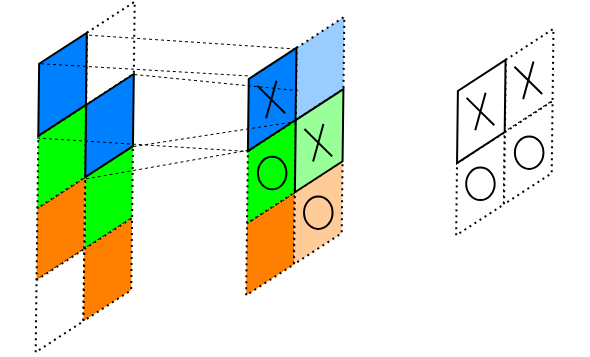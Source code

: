 <mxfile version="15.5.5" type="github">
  <diagram id="SEAIYqwF87A7cVQ8-DyG" name="Page-1">
    <mxGraphModel dx="530" dy="317" grid="1" gridSize="10" guides="1" tooltips="1" connect="1" arrows="1" fold="1" page="1" pageScale="1" pageWidth="827" pageHeight="1169" math="0" shadow="0">
      <root>
        <mxCell id="0" />
        <mxCell id="1" parent="0" />
        <mxCell id="-y09qwYfMfObH2Hs8NJf-39" value="" style="shape=parallelogram;perimeter=parallelogramPerimeter;whiteSpace=wrap;html=1;fixedSize=1;rotation=327;fillColor=#00FF00;dashed=1;dashPattern=1 2;" vertex="1" parent="1">
          <mxGeometry x="54.129" y="136.776" width="48.42" height="30" as="geometry" />
        </mxCell>
        <mxCell id="-y09qwYfMfObH2Hs8NJf-27" value="" style="shape=parallelogram;perimeter=parallelogramPerimeter;whiteSpace=wrap;html=1;fixedSize=1;rotation=327;dashed=1;dashPattern=1 2;" vertex="1" parent="1">
          <mxGeometry x="55" y="64.61" width="48.42" height="30" as="geometry" />
        </mxCell>
        <mxCell id="-y09qwYfMfObH2Hs8NJf-38" value="" style="shape=parallelogram;perimeter=parallelogramPerimeter;whiteSpace=wrap;html=1;fixedSize=1;rotation=327;fillColor=#FF8000;dashed=1;dashPattern=1 2;" vertex="1" parent="1">
          <mxGeometry x="30.189" y="152.346" width="48.42" height="30" as="geometry" />
        </mxCell>
        <mxCell id="-y09qwYfMfObH2Hs8NJf-42" value="" style="shape=parallelogram;perimeter=parallelogramPerimeter;whiteSpace=wrap;html=1;fixedSize=1;rotation=327;dashed=1;dashPattern=1 2;" vertex="1" parent="1">
          <mxGeometry x="29.754" y="188.346" width="48.42" height="30" as="geometry" />
        </mxCell>
        <mxCell id="-y09qwYfMfObH2Hs8NJf-43" value="" style="shape=parallelogram;perimeter=parallelogramPerimeter;whiteSpace=wrap;html=1;fixedSize=1;rotation=327;fillColor=#FF8000;dashed=1;dashPattern=1 2;" vertex="1" parent="1">
          <mxGeometry x="53.694" y="172.776" width="48.42" height="30" as="geometry" />
        </mxCell>
        <mxCell id="-y09qwYfMfObH2Hs8NJf-29" value="" style="shape=parallelogram;perimeter=parallelogramPerimeter;whiteSpace=wrap;html=1;fixedSize=1;rotation=327;fillColor=#00FF00;dashed=1;dashPattern=1 2;" vertex="1" parent="1">
          <mxGeometry x="30.624" y="116.346" width="48.42" height="30" as="geometry" />
        </mxCell>
        <mxCell id="-y09qwYfMfObH2Hs8NJf-47" value="" style="shape=parallelogram;perimeter=parallelogramPerimeter;whiteSpace=wrap;html=1;fixedSize=1;rotation=327;fillColor=#99CCFF;dashed=1;dashPattern=1 2;" vertex="1" parent="1">
          <mxGeometry x="159.81" y="72.18" width="48.42" height="30" as="geometry" />
        </mxCell>
        <mxCell id="-y09qwYfMfObH2Hs8NJf-48" value="" style="shape=parallelogram;perimeter=parallelogramPerimeter;whiteSpace=wrap;html=1;fixedSize=1;rotation=327;fillColor=#FF8000;dashed=1;dashPattern=1 2;" vertex="1" parent="1">
          <mxGeometry x="134.999" y="159.916" width="48.42" height="30" as="geometry" />
        </mxCell>
        <mxCell id="-y09qwYfMfObH2Hs8NJf-49" value="" style="shape=parallelogram;perimeter=parallelogramPerimeter;whiteSpace=wrap;html=1;fixedSize=1;rotation=327;fillColor=#FFCC99;dashed=1;dashPattern=1 2;" vertex="1" parent="1">
          <mxGeometry x="158.939" y="144.346" width="48.42" height="30" as="geometry" />
        </mxCell>
        <mxCell id="-y09qwYfMfObH2Hs8NJf-50" value="" style="shape=parallelogram;perimeter=parallelogramPerimeter;whiteSpace=wrap;html=1;fixedSize=1;rotation=327;fillColor=#00FF00;dashed=1;dashPattern=1 2;" vertex="1" parent="1">
          <mxGeometry x="135.434" y="123.916" width="48.42" height="30" as="geometry" />
        </mxCell>
        <mxCell id="-y09qwYfMfObH2Hs8NJf-54" value="" style="shape=parallelogram;perimeter=parallelogramPerimeter;whiteSpace=wrap;html=1;fixedSize=1;rotation=327;dashed=1;dashPattern=1 2;" vertex="1" parent="1">
          <mxGeometry x="264.38" y="78.18" width="48.42" height="30" as="geometry" />
        </mxCell>
        <mxCell id="-y09qwYfMfObH2Hs8NJf-55" value="" style="shape=parallelogram;perimeter=parallelogramPerimeter;whiteSpace=wrap;html=1;fixedSize=1;rotation=327;fillColor=#FFFFFF;dashed=1;dashPattern=1 2;" vertex="1" parent="1">
          <mxGeometry x="240.004" y="129.916" width="48.42" height="30" as="geometry" />
        </mxCell>
        <mxCell id="-y09qwYfMfObH2Hs8NJf-56" value="" style="shape=parallelogram;perimeter=parallelogramPerimeter;whiteSpace=wrap;html=1;fixedSize=1;rotation=327;dashed=1;dashPattern=1 2;" vertex="1" parent="1">
          <mxGeometry x="263.944" y="114.346" width="48.42" height="30" as="geometry" />
        </mxCell>
        <mxCell id="-y09qwYfMfObH2Hs8NJf-64" value="" style="ellipse;fillColor=none;strokeColor=#000000;shadow=0;labelBackgroundColor=none;fillStyle=hachure;" vertex="1" parent="1">
          <mxGeometry x="152.94" y="131.41" width="14.27" height="16.26" as="geometry" />
        </mxCell>
        <mxCell id="-y09qwYfMfObH2Hs8NJf-66" value="" style="ellipse;fillColor=none;strokeColor=#000000;shadow=0;labelBackgroundColor=none;fillStyle=hachure;" vertex="1" parent="1">
          <mxGeometry x="176.01" y="151.22" width="14.27" height="16.26" as="geometry" />
        </mxCell>
        <mxCell id="-y09qwYfMfObH2Hs8NJf-67" value="" style="ellipse;fillColor=none;strokeColor=#000000;shadow=0;labelBackgroundColor=none;fillStyle=hachure;" vertex="1" parent="1">
          <mxGeometry x="257.08" y="136.79" width="14.27" height="16.26" as="geometry" />
        </mxCell>
        <mxCell id="-y09qwYfMfObH2Hs8NJf-68" value="" style="ellipse;fillColor=none;strokeColor=#000000;shadow=0;labelBackgroundColor=none;fillStyle=hachure;" vertex="1" parent="1">
          <mxGeometry x="281.45" y="121.22" width="14.27" height="16.26" as="geometry" />
        </mxCell>
        <mxCell id="-y09qwYfMfObH2Hs8NJf-70" value="" style="shape=umlDestroy;shadow=0;labelBackgroundColor=none;fillStyle=hachure;strokeWidth=1;fillColor=#007FFF;gradientColor=none;gradientDirection=radial;rotation=-15;" vertex="1" parent="1">
          <mxGeometry x="283.23" y="84.78" width="9.85" height="16.79" as="geometry" />
        </mxCell>
        <mxCell id="4mUIY2rEQ8cqmVcWi5z4-1" value="" style="shape=parallelogram;perimeter=parallelogramPerimeter;whiteSpace=wrap;html=1;fixedSize=1;rotation=327;fillColor=#007FFF;" parent="1" vertex="1">
          <mxGeometry x="31.06" y="80.18" width="48.42" height="30" as="geometry" />
        </mxCell>
        <mxCell id="-y09qwYfMfObH2Hs8NJf-30" value="" style="shape=parallelogram;perimeter=parallelogramPerimeter;whiteSpace=wrap;html=1;fixedSize=1;rotation=327;fillColor=#007FFF;" vertex="1" parent="1">
          <mxGeometry x="54.564" y="100.776" width="48.42" height="30" as="geometry" />
        </mxCell>
        <mxCell id="-y09qwYfMfObH2Hs8NJf-53" value="" style="shape=parallelogram;perimeter=parallelogramPerimeter;whiteSpace=wrap;html=1;fixedSize=1;rotation=327;fillColor=#FFFFFF;" vertex="1" parent="1">
          <mxGeometry x="240.44" y="93.75" width="48.42" height="30" as="geometry" />
        </mxCell>
        <mxCell id="-y09qwYfMfObH2Hs8NJf-69" value="" style="shape=umlDestroy;shadow=0;labelBackgroundColor=none;fillStyle=hachure;strokeWidth=1;fillColor=#007FFF;gradientColor=none;gradientDirection=radial;rotation=-15;" vertex="1" parent="1">
          <mxGeometry x="259.29" y="100.36" width="9.85" height="16.79" as="geometry" />
        </mxCell>
        <mxCell id="-y09qwYfMfObH2Hs8NJf-46" value="" style="shape=parallelogram;perimeter=parallelogramPerimeter;whiteSpace=wrap;html=1;fixedSize=1;rotation=327;fillColor=#007FFF;gradientDirection=radial;shadow=0;" vertex="1" parent="1">
          <mxGeometry x="135.87" y="87.75" width="48.42" height="30" as="geometry" />
        </mxCell>
        <mxCell id="-y09qwYfMfObH2Hs8NJf-51" value="" style="shape=parallelogram;perimeter=parallelogramPerimeter;whiteSpace=wrap;html=1;fixedSize=1;rotation=327;fillColor=#99FF99;" vertex="1" parent="1">
          <mxGeometry x="159.374" y="108.346" width="48.42" height="30" as="geometry" />
        </mxCell>
        <mxCell id="-y09qwYfMfObH2Hs8NJf-59" value="" style="shape=umlDestroy;shadow=0;labelBackgroundColor=none;fillStyle=hachure;strokeWidth=1;fillColor=#007FFF;gradientColor=none;gradientDirection=radial;rotation=-15;" vertex="1" parent="1">
          <mxGeometry x="154.72" y="94.36" width="9.85" height="16.79" as="geometry" />
        </mxCell>
        <mxCell id="-y09qwYfMfObH2Hs8NJf-65" value="" style="shape=umlDestroy;shadow=0;labelBackgroundColor=none;fillStyle=hachure;strokeWidth=1;fillColor=#007FFF;gradientColor=none;gradientDirection=radial;rotation=-15;" vertex="1" parent="1">
          <mxGeometry x="178.22" y="115.95" width="9.85" height="16.79" as="geometry" />
        </mxCell>
        <mxCell id="-y09qwYfMfObH2Hs8NJf-85" value="" style="endArrow=none;dashed=1;html=1;rounded=0;strokeWidth=0.5;exitX=0.416;exitY=0.044;exitDx=0;exitDy=0;exitPerimeter=0;entryX=0.409;entryY=0.012;entryDx=0;entryDy=0;entryPerimeter=0;" edge="1" parent="1" source="-y09qwYfMfObH2Hs8NJf-27" target="-y09qwYfMfObH2Hs8NJf-47">
          <mxGeometry width="50" height="50" relative="1" as="geometry">
            <mxPoint x="170" y="160" as="sourcePoint" />
            <mxPoint x="220" y="110" as="targetPoint" />
          </mxGeometry>
        </mxCell>
        <mxCell id="-y09qwYfMfObH2Hs8NJf-86" value="" style="endArrow=none;dashed=1;html=1;rounded=0;strokeWidth=0.5;exitX=0.428;exitY=0.006;exitDx=0;exitDy=0;exitPerimeter=0;entryX=0.444;entryY=-0.035;entryDx=0;entryDy=0;entryPerimeter=0;" edge="1" parent="1" source="4mUIY2rEQ8cqmVcWi5z4-1" target="-y09qwYfMfObH2Hs8NJf-46">
          <mxGeometry width="50" height="50" relative="1" as="geometry">
            <mxPoint x="78.348" y="80.352" as="sourcePoint" />
            <mxPoint x="227.351" y="88.102" as="targetPoint" />
          </mxGeometry>
        </mxCell>
        <mxCell id="-y09qwYfMfObH2Hs8NJf-87" value="" style="endArrow=none;dashed=1;html=1;rounded=0;strokeWidth=0.5;exitX=0.39;exitY=0.004;exitDx=0;exitDy=0;exitPerimeter=0;entryX=0;entryY=1;entryDx=0;entryDy=0;" edge="1" parent="1" source="-y09qwYfMfObH2Hs8NJf-29" target="-y09qwYfMfObH2Hs8NJf-46">
          <mxGeometry width="50" height="50" relative="1" as="geometry">
            <mxPoint x="88.348" y="90.352" as="sourcePoint" />
            <mxPoint x="237.351" y="98.102" as="targetPoint" />
          </mxGeometry>
        </mxCell>
        <mxCell id="-y09qwYfMfObH2Hs8NJf-88" value="" style="endArrow=none;dashed=1;html=1;rounded=0;strokeWidth=0.5;exitX=1;exitY=0;exitDx=0;exitDy=0;entryX=0.182;entryY=0.6;entryDx=0;entryDy=0;entryPerimeter=0;" edge="1" parent="1" source="-y09qwYfMfObH2Hs8NJf-30" target="-y09qwYfMfObH2Hs8NJf-47">
          <mxGeometry width="50" height="50" relative="1" as="geometry">
            <mxPoint x="98.348" y="100.352" as="sourcePoint" />
            <mxPoint x="247.351" y="108.102" as="targetPoint" />
          </mxGeometry>
        </mxCell>
        <mxCell id="-y09qwYfMfObH2Hs8NJf-89" value="" style="endArrow=none;dashed=1;html=1;rounded=0;strokeWidth=0.5;exitX=1;exitY=0;exitDx=0;exitDy=0;entryX=0.569;entryY=1.005;entryDx=0;entryDy=0;entryPerimeter=0;" edge="1" parent="1" source="-y09qwYfMfObH2Hs8NJf-39" target="-y09qwYfMfObH2Hs8NJf-46">
          <mxGeometry width="50" height="50" relative="1" as="geometry">
            <mxPoint x="108.348" y="110.352" as="sourcePoint" />
            <mxPoint x="257.351" y="118.102" as="targetPoint" />
          </mxGeometry>
        </mxCell>
        <mxCell id="-y09qwYfMfObH2Hs8NJf-90" value="" style="endArrow=none;dashed=1;html=1;rounded=0;strokeWidth=0.5;exitX=0.584;exitY=1.019;exitDx=0;exitDy=0;exitPerimeter=0;entryX=0.42;entryY=-0.022;entryDx=0;entryDy=0;entryPerimeter=0;" edge="1" parent="1" source="-y09qwYfMfObH2Hs8NJf-29" target="-y09qwYfMfObH2Hs8NJf-50">
          <mxGeometry width="50" height="50" relative="1" as="geometry">
            <mxPoint x="118.348" y="120.352" as="sourcePoint" />
            <mxPoint x="267.351" y="128.102" as="targetPoint" />
          </mxGeometry>
        </mxCell>
      </root>
    </mxGraphModel>
  </diagram>
</mxfile>
